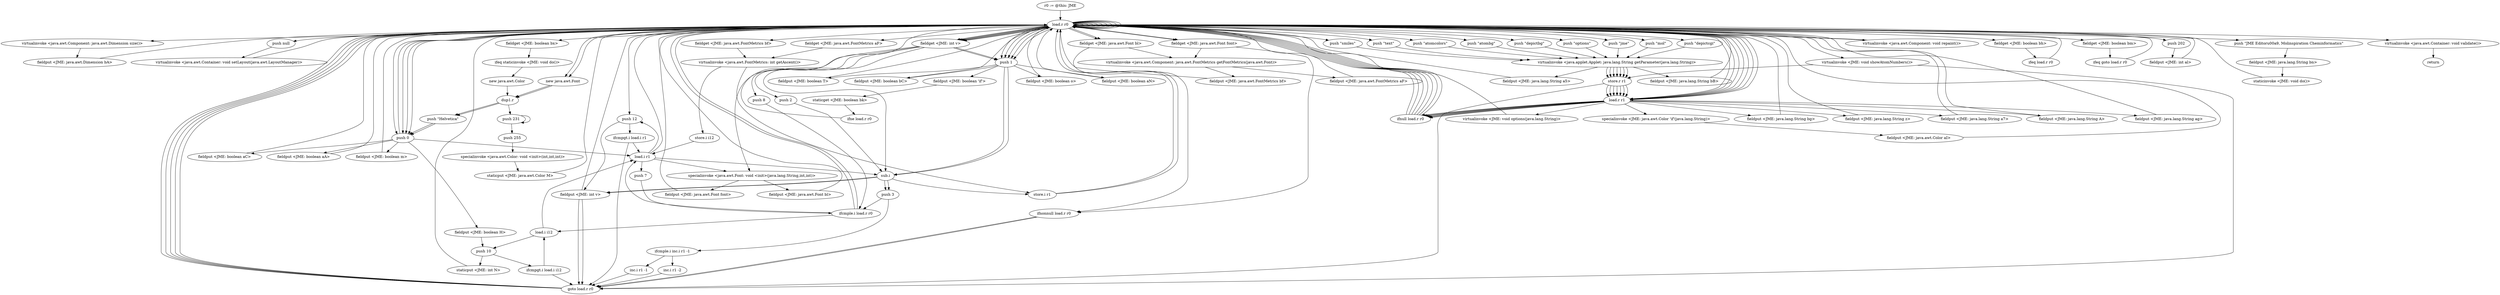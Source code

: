 digraph "" {
    "r0 := @this: JME"
    "load.r r0"
    "r0 := @this: JME"->"load.r r0";
    "load.r r0"->"load.r r0";
    "virtualinvoke <java.awt.Component: java.awt.Dimension size()>"
    "load.r r0"->"virtualinvoke <java.awt.Component: java.awt.Dimension size()>";
    "fieldput <JME: java.awt.Dimension bA>"
    "virtualinvoke <java.awt.Component: java.awt.Dimension size()>"->"fieldput <JME: java.awt.Dimension bA>";
    "fieldput <JME: java.awt.Dimension bA>"->"load.r r0";
    "push null"
    "load.r r0"->"push null";
    "virtualinvoke <java.awt.Container: void setLayout(java.awt.LayoutManager)>"
    "push null"->"virtualinvoke <java.awt.Container: void setLayout(java.awt.LayoutManager)>";
    "virtualinvoke <java.awt.Container: void setLayout(java.awt.LayoutManager)>"->"load.r r0";
    "push 12"
    "load.r r0"->"push 12";
    "fieldput <JME: int v>"
    "push 12"->"fieldput <JME: int v>";
    "fieldput <JME: int v>"->"load.r r0";
    "fieldget <JME: java.awt.Font font>"
    "load.r r0"->"fieldget <JME: java.awt.Font font>";
    "ifnonnull load.r r0"
    "fieldget <JME: java.awt.Font font>"->"ifnonnull load.r r0";
    "goto load.r r0"
    "ifnonnull load.r r0"->"goto load.r r0";
    "goto load.r r0"->"load.r r0";
    "new java.awt.Font"
    "load.r r0"->"new java.awt.Font";
    "dup1.r"
    "new java.awt.Font"->"dup1.r";
    "push \"Helvetica\""
    "dup1.r"->"push \"Helvetica\"";
    "push 0"
    "push \"Helvetica\""->"push 0";
    "push 0"->"load.r r0";
    "fieldget <JME: int v>"
    "load.r r0"->"fieldget <JME: int v>";
    "specialinvoke <java.awt.Font: void <init>(java.lang.String,int,int)>"
    "fieldget <JME: int v>"->"specialinvoke <java.awt.Font: void <init>(java.lang.String,int,int)>";
    "fieldput <JME: java.awt.Font font>"
    "specialinvoke <java.awt.Font: void <init>(java.lang.String,int,int)>"->"fieldput <JME: java.awt.Font font>";
    "fieldput <JME: java.awt.Font font>"->"load.r r0";
    "load.r r0"->"load.r r0";
    "load.r r0"->"load.r r0";
    "load.r r0"->"fieldget <JME: java.awt.Font font>";
    "virtualinvoke <java.awt.Component: java.awt.FontMetrics getFontMetrics(java.awt.Font)>"
    "fieldget <JME: java.awt.Font font>"->"virtualinvoke <java.awt.Component: java.awt.FontMetrics getFontMetrics(java.awt.Font)>";
    "fieldput <JME: java.awt.FontMetrics bf>"
    "virtualinvoke <java.awt.Component: java.awt.FontMetrics getFontMetrics(java.awt.Font)>"->"fieldput <JME: java.awt.FontMetrics bf>";
    "fieldput <JME: java.awt.FontMetrics bf>"->"load.r r0";
    "fieldget <JME: java.awt.FontMetrics bf>"
    "load.r r0"->"fieldget <JME: java.awt.FontMetrics bf>";
    "virtualinvoke <java.awt.FontMetrics: int getAscent()>"
    "fieldget <JME: java.awt.FontMetrics bf>"->"virtualinvoke <java.awt.FontMetrics: int getAscent()>";
    "store.i r1"
    "virtualinvoke <java.awt.FontMetrics: int getAscent()>"->"store.i r1";
    "store.i r1"->"load.r r0";
    "load.r r0"->"fieldget <JME: int v>";
    "push 8"
    "fieldget <JME: int v>"->"push 8";
    "ifcmple.i load.r r0"
    "push 8"->"ifcmple.i load.r r0";
    "load.i r1"
    "ifcmple.i load.r r0"->"load.i r1";
    "load.i r1"->"push 12";
    "ifcmpgt.i load.i r1"
    "push 12"->"ifcmpgt.i load.i r1";
    "ifcmpgt.i load.i r1"->"goto load.r r0";
    "goto load.r r0"->"load.r r0";
    "load.r r0"->"fieldget <JME: int v>";
    "push 1"
    "fieldget <JME: int v>"->"push 1";
    "sub.i"
    "push 1"->"sub.i";
    "sub.i"->"store.i r1";
    "store.i r1"->"load.r r0";
    "fieldget <JME: java.awt.Font bl>"
    "load.r r0"->"fieldget <JME: java.awt.Font bl>";
    "fieldget <JME: java.awt.Font bl>"->"ifnonnull load.r r0";
    "ifnonnull load.r r0"->"goto load.r r0";
    "goto load.r r0"->"load.r r0";
    "load.r r0"->"new java.awt.Font";
    "new java.awt.Font"->"dup1.r";
    "dup1.r"->"push \"Helvetica\"";
    "push \"Helvetica\""->"push 0";
    "push 0"->"load.i r1";
    "load.i r1"->"specialinvoke <java.awt.Font: void <init>(java.lang.String,int,int)>";
    "fieldput <JME: java.awt.Font bl>"
    "specialinvoke <java.awt.Font: void <init>(java.lang.String,int,int)>"->"fieldput <JME: java.awt.Font bl>";
    "fieldput <JME: java.awt.Font bl>"->"load.r r0";
    "load.r r0"->"load.r r0";
    "load.r r0"->"load.r r0";
    "load.r r0"->"fieldget <JME: java.awt.Font bl>";
    "fieldget <JME: java.awt.Font bl>"->"virtualinvoke <java.awt.Component: java.awt.FontMetrics getFontMetrics(java.awt.Font)>";
    "fieldput <JME: java.awt.FontMetrics aF>"
    "virtualinvoke <java.awt.Component: java.awt.FontMetrics getFontMetrics(java.awt.Font)>"->"fieldput <JME: java.awt.FontMetrics aF>";
    "fieldput <JME: java.awt.FontMetrics aF>"->"load.r r0";
    "fieldget <JME: java.awt.FontMetrics aF>"
    "load.r r0"->"fieldget <JME: java.awt.FontMetrics aF>";
    "fieldget <JME: java.awt.FontMetrics aF>"->"virtualinvoke <java.awt.FontMetrics: int getAscent()>";
    "store.i i12"
    "virtualinvoke <java.awt.FontMetrics: int getAscent()>"->"store.i i12";
    "store.i i12"->"load.i r1";
    "push 7"
    "load.i r1"->"push 7";
    "push 7"->"ifcmple.i load.r r0";
    "load.i i12"
    "ifcmple.i load.r r0"->"load.i i12";
    "push 10"
    "load.i i12"->"push 10";
    "ifcmpgt.i load.i i12"
    "push 10"->"ifcmpgt.i load.i i12";
    "ifcmpgt.i load.i i12"->"goto load.r r0";
    "goto load.r r0"->"load.r r0";
    "load.r r0"->"push 0";
    "fieldput <JME: boolean aC>"
    "push 0"->"fieldput <JME: boolean aC>";
    "fieldput <JME: boolean aC>"->"load.r r0";
    "load.r r0"->"push 0";
    "fieldput <JME: boolean aA>"
    "push 0"->"fieldput <JME: boolean aA>";
    "fieldput <JME: boolean aA>"->"load.r r0";
    "load.r r0"->"push 0";
    "fieldput <JME: boolean m>"
    "push 0"->"fieldput <JME: boolean m>";
    "fieldput <JME: boolean m>"->"load.r r0";
    "load.r r0"->"push 1";
    "fieldput <JME: boolean T>"
    "push 1"->"fieldput <JME: boolean T>";
    "fieldput <JME: boolean T>"->"load.r r0";
    "load.r r0"->"push 1";
    "fieldput <JME: boolean bC>"
    "push 1"->"fieldput <JME: boolean bC>";
    "fieldput <JME: boolean bC>"->"load.r r0";
    "load.r r0"->"push 1";
    "fieldput <JME: boolean o>"
    "push 1"->"fieldput <JME: boolean o>";
    "fieldput <JME: boolean o>"->"load.r r0";
    "load.r r0"->"push 0";
    "fieldput <JME: boolean H>"
    "push 0"->"fieldput <JME: boolean H>";
    "fieldput <JME: boolean H>"->"push 10";
    "staticput <JME: int N>"
    "push 10"->"staticput <JME: int N>";
    "staticput <JME: int N>"->"load.r r0";
    "load.r r0"->"push 1";
    "fieldput <JME: boolean 'if'>"
    "push 1"->"fieldput <JME: boolean 'if'>";
    "staticget <JME: boolean bk>"
    "fieldput <JME: boolean 'if'>"->"staticget <JME: boolean bk>";
    "ifne load.r r0"
    "staticget <JME: boolean bk>"->"ifne load.r r0";
    "ifne load.r r0"->"load.r r0";
    "push \"options\""
    "load.r r0"->"push \"options\"";
    "virtualinvoke <java.applet.Applet: java.lang.String getParameter(java.lang.String)>"
    "push \"options\""->"virtualinvoke <java.applet.Applet: java.lang.String getParameter(java.lang.String)>";
    "store.r r1"
    "virtualinvoke <java.applet.Applet: java.lang.String getParameter(java.lang.String)>"->"store.r r1";
    "load.r r1"
    "store.r r1"->"load.r r1";
    "ifnull load.r r0"
    "load.r r1"->"ifnull load.r r0";
    "ifnull load.r r0"->"load.r r0";
    "load.r r0"->"load.r r1";
    "virtualinvoke <JME: void options(java.lang.String)>"
    "load.r r1"->"virtualinvoke <JME: void options(java.lang.String)>";
    "virtualinvoke <JME: void options(java.lang.String)>"->"load.r r0";
    "push \"jme\""
    "load.r r0"->"push \"jme\"";
    "push \"jme\""->"virtualinvoke <java.applet.Applet: java.lang.String getParameter(java.lang.String)>";
    "virtualinvoke <java.applet.Applet: java.lang.String getParameter(java.lang.String)>"->"store.r r1";
    "store.r r1"->"load.r r1";
    "load.r r1"->"ifnull load.r r0";
    "ifnull load.r r0"->"load.r r0";
    "load.r r0"->"load.r r1";
    "fieldput <JME: java.lang.String bg>"
    "load.r r1"->"fieldput <JME: java.lang.String bg>";
    "fieldput <JME: java.lang.String bg>"->"load.r r0";
    "push \"mol\""
    "load.r r0"->"push \"mol\"";
    "push \"mol\""->"virtualinvoke <java.applet.Applet: java.lang.String getParameter(java.lang.String)>";
    "virtualinvoke <java.applet.Applet: java.lang.String getParameter(java.lang.String)>"->"store.r r1";
    "store.r r1"->"load.r r1";
    "load.r r1"->"ifnull load.r r0";
    "ifnull load.r r0"->"load.r r0";
    "load.r r0"->"load.r r1";
    "fieldput <JME: java.lang.String z>"
    "load.r r1"->"fieldput <JME: java.lang.String z>";
    "fieldput <JME: java.lang.String z>"->"load.r r0";
    "push \"depictcgi\""
    "load.r r0"->"push \"depictcgi\"";
    "push \"depictcgi\""->"virtualinvoke <java.applet.Applet: java.lang.String getParameter(java.lang.String)>";
    "virtualinvoke <java.applet.Applet: java.lang.String getParameter(java.lang.String)>"->"store.r r1";
    "store.r r1"->"load.r r1";
    "load.r r1"->"ifnull load.r r0";
    "ifnull load.r r0"->"load.r r0";
    "load.r r0"->"load.r r1";
    "fieldput <JME: java.lang.String a7>"
    "load.r r1"->"fieldput <JME: java.lang.String a7>";
    "fieldput <JME: java.lang.String a7>"->"load.r r0";
    "load.r r0"->"push 1";
    "fieldput <JME: boolean aN>"
    "push 1"->"fieldput <JME: boolean aN>";
    "fieldput <JME: boolean aN>"->"load.r r0";
    "push \"smiles\""
    "load.r r0"->"push \"smiles\"";
    "push \"smiles\""->"virtualinvoke <java.applet.Applet: java.lang.String getParameter(java.lang.String)>";
    "virtualinvoke <java.applet.Applet: java.lang.String getParameter(java.lang.String)>"->"store.r r1";
    "store.r r1"->"load.r r1";
    "load.r r1"->"ifnull load.r r0";
    "ifnull load.r r0"->"load.r r0";
    "load.r r0"->"load.r r1";
    "fieldput <JME: java.lang.String A>"
    "load.r r1"->"fieldput <JME: java.lang.String A>";
    "fieldput <JME: java.lang.String A>"->"load.r r0";
    "push \"text\""
    "load.r r0"->"push \"text\"";
    "push \"text\""->"virtualinvoke <java.applet.Applet: java.lang.String getParameter(java.lang.String)>";
    "virtualinvoke <java.applet.Applet: java.lang.String getParameter(java.lang.String)>"->"store.r r1";
    "store.r r1"->"load.r r1";
    "load.r r1"->"ifnull load.r r0";
    "ifnull load.r r0"->"load.r r0";
    "load.r r0"->"load.r r1";
    "fieldput <JME: java.lang.String ag>"
    "load.r r1"->"fieldput <JME: java.lang.String ag>";
    "fieldput <JME: java.lang.String ag>"->"load.r r0";
    "virtualinvoke <java.awt.Component: void repaint()>"
    "load.r r0"->"virtualinvoke <java.awt.Component: void repaint()>";
    "virtualinvoke <java.awt.Component: void repaint()>"->"load.r r0";
    "load.r r0"->"load.r r0";
    "push \"atomcolors\""
    "load.r r0"->"push \"atomcolors\"";
    "push \"atomcolors\""->"virtualinvoke <java.applet.Applet: java.lang.String getParameter(java.lang.String)>";
    "fieldput <JME: java.lang.String a5>"
    "virtualinvoke <java.applet.Applet: java.lang.String getParameter(java.lang.String)>"->"fieldput <JME: java.lang.String a5>";
    "fieldput <JME: java.lang.String a5>"->"load.r r0";
    "load.r r0"->"load.r r0";
    "push \"atombg\""
    "load.r r0"->"push \"atombg\"";
    "push \"atombg\""->"virtualinvoke <java.applet.Applet: java.lang.String getParameter(java.lang.String)>";
    "fieldput <JME: java.lang.String bB>"
    "virtualinvoke <java.applet.Applet: java.lang.String getParameter(java.lang.String)>"->"fieldput <JME: java.lang.String bB>";
    "fieldput <JME: java.lang.String bB>"->"load.r r0";
    "push \"depictbg\""
    "load.r r0"->"push \"depictbg\"";
    "push \"depictbg\""->"virtualinvoke <java.applet.Applet: java.lang.String getParameter(java.lang.String)>";
    "virtualinvoke <java.applet.Applet: java.lang.String getParameter(java.lang.String)>"->"store.r r1";
    "store.r r1"->"load.r r1";
    "load.r r1"->"ifnull load.r r0";
    "ifnull load.r r0"->"load.r r0";
    "fieldget <JME: boolean bh>"
    "load.r r0"->"fieldget <JME: boolean bh>";
    "ifeq load.r r0"
    "fieldget <JME: boolean bh>"->"ifeq load.r r0";
    "ifeq load.r r0"->"load.r r0";
    "load.r r0"->"load.r r0";
    "load.r r0"->"load.r r1";
    "specialinvoke <JME: java.awt.Color 'if'(java.lang.String)>"
    "load.r r1"->"specialinvoke <JME: java.awt.Color 'if'(java.lang.String)>";
    "fieldput <JME: java.awt.Color aI>"
    "specialinvoke <JME: java.awt.Color 'if'(java.lang.String)>"->"fieldput <JME: java.awt.Color aI>";
    "fieldput <JME: java.awt.Color aI>"->"load.r r0";
    "fieldget <JME: boolean bm>"
    "load.r r0"->"fieldget <JME: boolean bm>";
    "ifeq goto load.r r0"
    "fieldget <JME: boolean bm>"->"ifeq goto load.r r0";
    "ifeq goto load.r r0"->"load.r r0";
    "virtualinvoke <JME: void showAtomNumbers()>"
    "load.r r0"->"virtualinvoke <JME: void showAtomNumbers()>";
    "virtualinvoke <JME: void showAtomNumbers()>"->"goto load.r r0";
    "goto load.r r0"->"load.r r0";
    "push 202"
    "load.r r0"->"push 202";
    "fieldput <JME: int al>"
    "push 202"->"fieldput <JME: int al>";
    "fieldput <JME: int al>"->"load.r r0";
    "fieldget <JME: boolean bx>"
    "load.r r0"->"fieldget <JME: boolean bx>";
    "ifeq staticinvoke <JME: void do()>"
    "fieldget <JME: boolean bx>"->"ifeq staticinvoke <JME: void do()>";
    "new java.awt.Color"
    "ifeq staticinvoke <JME: void do()>"->"new java.awt.Color";
    "new java.awt.Color"->"dup1.r";
    "push 231"
    "dup1.r"->"push 231";
    "push 231"->"push 231";
    "push 255"
    "push 231"->"push 255";
    "specialinvoke <java.awt.Color: void <init>(int,int,int)>"
    "push 255"->"specialinvoke <java.awt.Color: void <init>(int,int,int)>";
    "staticput <JME: java.awt.Color M>"
    "specialinvoke <java.awt.Color: void <init>(int,int,int)>"->"staticput <JME: java.awt.Color M>";
    "staticput <JME: java.awt.Color M>"->"load.r r0";
    "push \"JME Editor\u00a9, Molinspiration Cheminformatics\""
    "load.r r0"->"push \"JME Editor\u00a9, Molinspiration Cheminformatics\"";
    "fieldput <JME: java.lang.String bn>"
    "push \"JME Editor\u00a9, Molinspiration Cheminformatics\""->"fieldput <JME: java.lang.String bn>";
    "staticinvoke <JME: void do()>"
    "fieldput <JME: java.lang.String bn>"->"staticinvoke <JME: void do()>";
    "staticinvoke <JME: void do()>"->"load.r r0";
    "virtualinvoke <java.awt.Container: void validate()>"
    "load.r r0"->"virtualinvoke <java.awt.Container: void validate()>";
    "return"
    "virtualinvoke <java.awt.Container: void validate()>"->"return";
    "virtualinvoke <JME: void showAtomNumbers()>"->"store.r r1";
    "store.r r1"->"goto load.r r0";
    "ifcmpgt.i load.i i12"->"load.i i12";
    "load.i i12"->"load.i r1";
    "load.i r1"->"sub.i";
    "push 3"
    "sub.i"->"push 3";
    "ifcmple.i inc.i r1 -1"
    "push 3"->"ifcmple.i inc.i r1 -1";
    "inc.i r1 -2"
    "ifcmple.i inc.i r1 -1"->"inc.i r1 -2";
    "inc.i r1 -2"->"goto load.r r0";
    "inc.i r1 -1"
    "ifcmple.i inc.i r1 -1"->"inc.i r1 -1";
    "inc.i r1 -1"->"goto load.r r0";
    "ifcmpgt.i load.i r1"->"load.i r1";
    "load.i r1"->"load.r r0";
    "load.r r0"->"fieldget <JME: int v>";
    "fieldget <JME: int v>"->"sub.i";
    "sub.i"->"push 3";
    "push 3"->"ifcmple.i load.r r0";
    "ifcmple.i load.r r0"->"load.r r0";
    "load.r r0"->"load.r r0";
    "load.r r0"->"fieldget <JME: int v>";
    "push 2"
    "fieldget <JME: int v>"->"push 2";
    "push 2"->"sub.i";
    "sub.i"->"fieldput <JME: int v>";
    "fieldput <JME: int v>"->"goto load.r r0";
    "ifcmple.i load.r r0"->"load.r r0";
    "load.r r0"->"load.r r0";
    "load.r r0"->"fieldget <JME: int v>";
    "fieldget <JME: int v>"->"push 1";
    "push 1"->"sub.i";
    "sub.i"->"fieldput <JME: int v>";
    "fieldput <JME: int v>"->"goto load.r r0";
}
